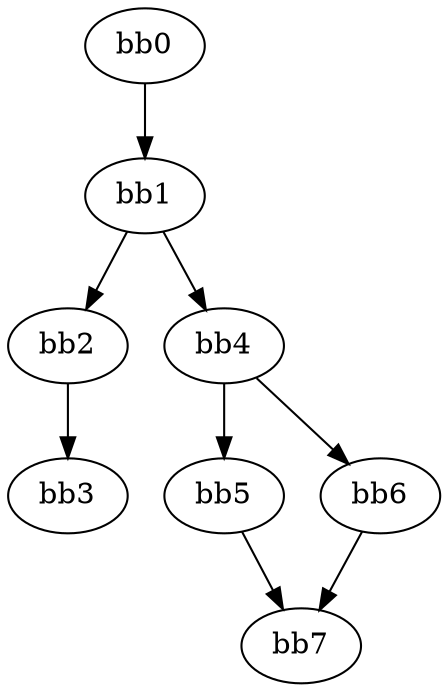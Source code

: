 digraph cfg {
v0 [label = "bb0"];
v1 [label = "bb1"];
v2 [label = "bb2"];
v3 [label = "bb3"];
v4 [label = "bb4"];
v5 [label = "bb5"];
v6 [label = "bb6"];
v7 [label = "bb7"];
v0 -> v1;
v1 -> v4;
v1 -> v2;
v2 -> v3;
v4 -> v5;
v4 -> v6;
v5 -> v7;
v6 -> v7;
}
